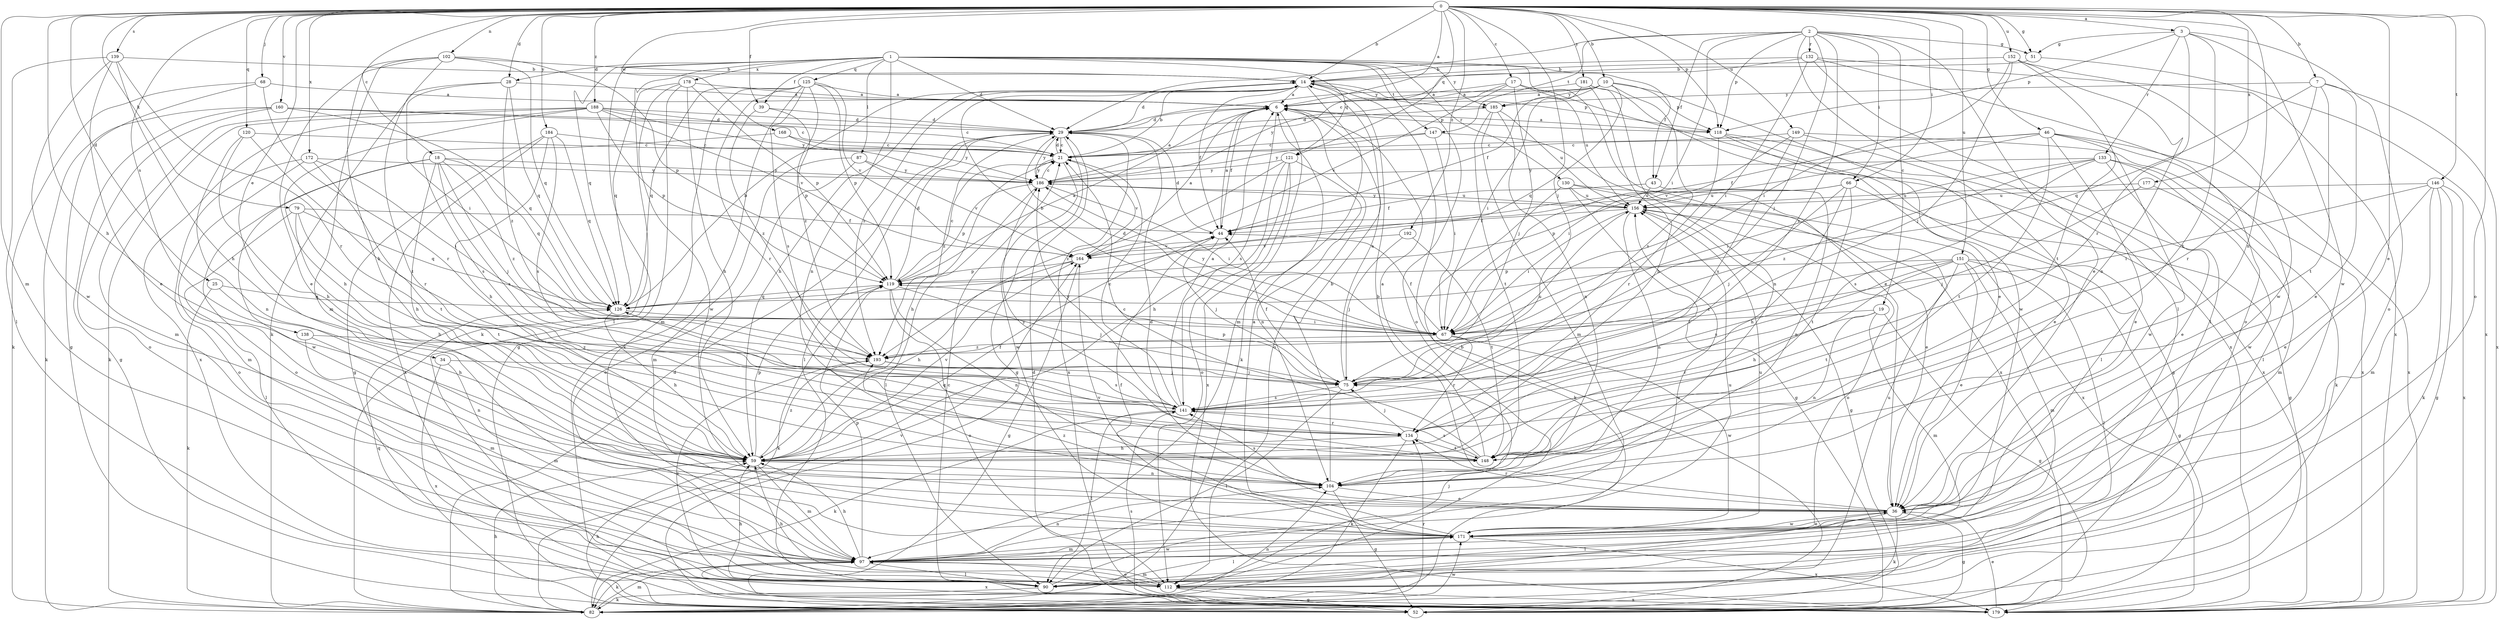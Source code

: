 strict digraph  {
0;
1;
2;
3;
6;
7;
10;
14;
17;
18;
19;
21;
25;
28;
29;
34;
36;
39;
43;
44;
46;
51;
52;
59;
66;
67;
68;
75;
79;
82;
87;
90;
97;
102;
104;
112;
118;
119;
120;
121;
125;
126;
130;
132;
133;
134;
138;
139;
141;
146;
147;
148;
149;
151;
152;
156;
160;
164;
168;
171;
172;
177;
178;
179;
181;
184;
185;
186;
188;
192;
193;
0 -> 3  [label=a];
0 -> 6  [label=a];
0 -> 7  [label=b];
0 -> 10  [label=b];
0 -> 14  [label=b];
0 -> 17  [label=c];
0 -> 18  [label=c];
0 -> 25  [label=d];
0 -> 28  [label=d];
0 -> 34  [label=e];
0 -> 36  [label=e];
0 -> 39  [label=f];
0 -> 46  [label=g];
0 -> 51  [label=g];
0 -> 59  [label=h];
0 -> 66  [label=i];
0 -> 68  [label=j];
0 -> 75  [label=j];
0 -> 79  [label=k];
0 -> 97  [label=m];
0 -> 102  [label=n];
0 -> 104  [label=n];
0 -> 112  [label=o];
0 -> 118  [label=p];
0 -> 120  [label=q];
0 -> 121  [label=q];
0 -> 138  [label=s];
0 -> 139  [label=s];
0 -> 146  [label=t];
0 -> 149  [label=u];
0 -> 151  [label=u];
0 -> 152  [label=u];
0 -> 160  [label=v];
0 -> 168  [label=w];
0 -> 172  [label=x];
0 -> 177  [label=x];
0 -> 181  [label=y];
0 -> 184  [label=y];
0 -> 188  [label=z];
0 -> 192  [label=z];
1 -> 28  [label=d];
1 -> 29  [label=d];
1 -> 36  [label=e];
1 -> 39  [label=f];
1 -> 43  [label=f];
1 -> 82  [label=k];
1 -> 87  [label=l];
1 -> 90  [label=l];
1 -> 104  [label=n];
1 -> 112  [label=o];
1 -> 121  [label=q];
1 -> 125  [label=q];
1 -> 126  [label=q];
1 -> 130  [label=r];
1 -> 147  [label=t];
1 -> 178  [label=x];
1 -> 185  [label=y];
2 -> 19  [label=c];
2 -> 29  [label=d];
2 -> 36  [label=e];
2 -> 43  [label=f];
2 -> 51  [label=g];
2 -> 66  [label=i];
2 -> 67  [label=i];
2 -> 75  [label=j];
2 -> 90  [label=l];
2 -> 118  [label=p];
2 -> 132  [label=r];
2 -> 141  [label=s];
2 -> 147  [label=t];
3 -> 51  [label=g];
3 -> 112  [label=o];
3 -> 118  [label=p];
3 -> 133  [label=r];
3 -> 134  [label=r];
3 -> 148  [label=t];
3 -> 171  [label=w];
6 -> 29  [label=d];
6 -> 44  [label=f];
6 -> 82  [label=k];
6 -> 112  [label=o];
6 -> 118  [label=p];
6 -> 141  [label=s];
7 -> 36  [label=e];
7 -> 126  [label=q];
7 -> 134  [label=r];
7 -> 148  [label=t];
7 -> 179  [label=x];
7 -> 185  [label=y];
10 -> 6  [label=a];
10 -> 29  [label=d];
10 -> 36  [label=e];
10 -> 44  [label=f];
10 -> 118  [label=p];
10 -> 126  [label=q];
10 -> 141  [label=s];
10 -> 185  [label=y];
14 -> 6  [label=a];
14 -> 29  [label=d];
14 -> 44  [label=f];
14 -> 59  [label=h];
14 -> 97  [label=m];
14 -> 118  [label=p];
14 -> 185  [label=y];
14 -> 193  [label=z];
17 -> 6  [label=a];
17 -> 75  [label=j];
17 -> 156  [label=u];
17 -> 164  [label=v];
17 -> 179  [label=x];
17 -> 186  [label=y];
18 -> 59  [label=h];
18 -> 75  [label=j];
18 -> 112  [label=o];
18 -> 126  [label=q];
18 -> 141  [label=s];
18 -> 171  [label=w];
18 -> 186  [label=y];
18 -> 193  [label=z];
19 -> 52  [label=g];
19 -> 67  [label=i];
19 -> 97  [label=m];
19 -> 104  [label=n];
19 -> 134  [label=r];
21 -> 14  [label=b];
21 -> 29  [label=d];
21 -> 59  [label=h];
21 -> 164  [label=v];
21 -> 171  [label=w];
21 -> 186  [label=y];
25 -> 59  [label=h];
25 -> 82  [label=k];
25 -> 126  [label=q];
28 -> 6  [label=a];
28 -> 67  [label=i];
28 -> 126  [label=q];
28 -> 148  [label=t];
28 -> 193  [label=z];
29 -> 21  [label=c];
29 -> 52  [label=g];
29 -> 90  [label=l];
29 -> 179  [label=x];
29 -> 186  [label=y];
29 -> 193  [label=z];
34 -> 75  [label=j];
34 -> 97  [label=m];
34 -> 179  [label=x];
36 -> 14  [label=b];
36 -> 29  [label=d];
36 -> 52  [label=g];
36 -> 82  [label=k];
36 -> 90  [label=l];
36 -> 134  [label=r];
36 -> 171  [label=w];
36 -> 193  [label=z];
39 -> 29  [label=d];
39 -> 119  [label=p];
39 -> 193  [label=z];
43 -> 44  [label=f];
43 -> 104  [label=n];
43 -> 156  [label=u];
44 -> 6  [label=a];
44 -> 29  [label=d];
44 -> 75  [label=j];
44 -> 164  [label=v];
46 -> 21  [label=c];
46 -> 36  [label=e];
46 -> 44  [label=f];
46 -> 90  [label=l];
46 -> 148  [label=t];
46 -> 164  [label=v];
46 -> 171  [label=w];
46 -> 179  [label=x];
51 -> 14  [label=b];
51 -> 179  [label=x];
52 -> 14  [label=b];
52 -> 59  [label=h];
52 -> 141  [label=s];
59 -> 44  [label=f];
59 -> 97  [label=m];
59 -> 104  [label=n];
59 -> 119  [label=p];
59 -> 164  [label=v];
59 -> 193  [label=z];
66 -> 52  [label=g];
66 -> 59  [label=h];
66 -> 75  [label=j];
66 -> 119  [label=p];
66 -> 148  [label=t];
66 -> 156  [label=u];
67 -> 14  [label=b];
67 -> 29  [label=d];
67 -> 44  [label=f];
67 -> 134  [label=r];
67 -> 171  [label=w];
67 -> 186  [label=y];
67 -> 193  [label=z];
68 -> 6  [label=a];
68 -> 52  [label=g];
68 -> 82  [label=k];
68 -> 134  [label=r];
75 -> 6  [label=a];
75 -> 44  [label=f];
75 -> 90  [label=l];
75 -> 119  [label=p];
75 -> 141  [label=s];
75 -> 156  [label=u];
79 -> 44  [label=f];
79 -> 59  [label=h];
79 -> 90  [label=l];
79 -> 126  [label=q];
79 -> 148  [label=t];
82 -> 29  [label=d];
82 -> 59  [label=h];
82 -> 97  [label=m];
82 -> 104  [label=n];
82 -> 134  [label=r];
82 -> 164  [label=v];
82 -> 171  [label=w];
87 -> 97  [label=m];
87 -> 112  [label=o];
87 -> 164  [label=v];
87 -> 186  [label=y];
90 -> 59  [label=h];
90 -> 82  [label=k];
90 -> 126  [label=q];
90 -> 156  [label=u];
90 -> 193  [label=z];
97 -> 59  [label=h];
97 -> 82  [label=k];
97 -> 90  [label=l];
97 -> 104  [label=n];
97 -> 112  [label=o];
97 -> 119  [label=p];
97 -> 156  [label=u];
97 -> 171  [label=w];
97 -> 179  [label=x];
102 -> 14  [label=b];
102 -> 36  [label=e];
102 -> 59  [label=h];
102 -> 82  [label=k];
102 -> 97  [label=m];
102 -> 119  [label=p];
102 -> 126  [label=q];
104 -> 14  [label=b];
104 -> 36  [label=e];
104 -> 52  [label=g];
104 -> 141  [label=s];
112 -> 52  [label=g];
112 -> 59  [label=h];
112 -> 75  [label=j];
112 -> 97  [label=m];
112 -> 156  [label=u];
112 -> 179  [label=x];
118 -> 6  [label=a];
118 -> 52  [label=g];
118 -> 90  [label=l];
118 -> 134  [label=r];
118 -> 179  [label=x];
119 -> 6  [label=a];
119 -> 21  [label=c];
119 -> 29  [label=d];
119 -> 75  [label=j];
119 -> 82  [label=k];
119 -> 104  [label=n];
119 -> 112  [label=o];
119 -> 126  [label=q];
120 -> 21  [label=c];
120 -> 59  [label=h];
120 -> 104  [label=n];
120 -> 134  [label=r];
121 -> 59  [label=h];
121 -> 104  [label=n];
121 -> 112  [label=o];
121 -> 179  [label=x];
121 -> 186  [label=y];
121 -> 193  [label=z];
125 -> 6  [label=a];
125 -> 97  [label=m];
125 -> 119  [label=p];
125 -> 126  [label=q];
125 -> 134  [label=r];
125 -> 141  [label=s];
125 -> 164  [label=v];
125 -> 179  [label=x];
125 -> 193  [label=z];
126 -> 14  [label=b];
126 -> 59  [label=h];
126 -> 67  [label=i];
130 -> 36  [label=e];
130 -> 52  [label=g];
130 -> 82  [label=k];
130 -> 156  [label=u];
130 -> 179  [label=x];
132 -> 14  [label=b];
132 -> 21  [label=c];
132 -> 67  [label=i];
132 -> 90  [label=l];
132 -> 112  [label=o];
132 -> 179  [label=x];
133 -> 36  [label=e];
133 -> 67  [label=i];
133 -> 82  [label=k];
133 -> 141  [label=s];
133 -> 171  [label=w];
133 -> 186  [label=y];
133 -> 193  [label=z];
134 -> 59  [label=h];
134 -> 75  [label=j];
134 -> 82  [label=k];
134 -> 148  [label=t];
138 -> 97  [label=m];
138 -> 104  [label=n];
138 -> 193  [label=z];
139 -> 14  [label=b];
139 -> 36  [label=e];
139 -> 59  [label=h];
139 -> 90  [label=l];
139 -> 134  [label=r];
139 -> 171  [label=w];
141 -> 6  [label=a];
141 -> 21  [label=c];
141 -> 82  [label=k];
141 -> 90  [label=l];
141 -> 134  [label=r];
141 -> 186  [label=y];
146 -> 36  [label=e];
146 -> 52  [label=g];
146 -> 67  [label=i];
146 -> 82  [label=k];
146 -> 97  [label=m];
146 -> 156  [label=u];
146 -> 179  [label=x];
147 -> 21  [label=c];
147 -> 67  [label=i];
147 -> 179  [label=x];
147 -> 186  [label=y];
148 -> 6  [label=a];
148 -> 21  [label=c];
148 -> 126  [label=q];
148 -> 141  [label=s];
148 -> 186  [label=y];
149 -> 21  [label=c];
149 -> 36  [label=e];
149 -> 67  [label=i];
149 -> 141  [label=s];
149 -> 179  [label=x];
151 -> 36  [label=e];
151 -> 52  [label=g];
151 -> 59  [label=h];
151 -> 90  [label=l];
151 -> 97  [label=m];
151 -> 119  [label=p];
151 -> 141  [label=s];
151 -> 148  [label=t];
151 -> 193  [label=z];
152 -> 14  [label=b];
152 -> 67  [label=i];
152 -> 75  [label=j];
152 -> 104  [label=n];
152 -> 148  [label=t];
152 -> 171  [label=w];
156 -> 44  [label=f];
156 -> 52  [label=g];
156 -> 67  [label=i];
156 -> 104  [label=n];
156 -> 112  [label=o];
156 -> 186  [label=y];
160 -> 21  [label=c];
160 -> 29  [label=d];
160 -> 52  [label=g];
160 -> 82  [label=k];
160 -> 112  [label=o];
160 -> 126  [label=q];
164 -> 6  [label=a];
164 -> 52  [label=g];
164 -> 59  [label=h];
164 -> 119  [label=p];
168 -> 21  [label=c];
168 -> 141  [label=s];
168 -> 186  [label=y];
171 -> 6  [label=a];
171 -> 36  [label=e];
171 -> 44  [label=f];
171 -> 90  [label=l];
171 -> 97  [label=m];
171 -> 156  [label=u];
171 -> 164  [label=v];
171 -> 179  [label=x];
172 -> 67  [label=i];
172 -> 97  [label=m];
172 -> 112  [label=o];
172 -> 148  [label=t];
172 -> 186  [label=y];
177 -> 75  [label=j];
177 -> 97  [label=m];
177 -> 156  [label=u];
178 -> 6  [label=a];
178 -> 52  [label=g];
178 -> 59  [label=h];
178 -> 119  [label=p];
178 -> 126  [label=q];
178 -> 171  [label=w];
179 -> 21  [label=c];
179 -> 29  [label=d];
179 -> 36  [label=e];
181 -> 6  [label=a];
181 -> 59  [label=h];
181 -> 67  [label=i];
181 -> 104  [label=n];
181 -> 171  [label=w];
184 -> 21  [label=c];
184 -> 52  [label=g];
184 -> 59  [label=h];
184 -> 126  [label=q];
184 -> 141  [label=s];
184 -> 179  [label=x];
185 -> 29  [label=d];
185 -> 97  [label=m];
185 -> 104  [label=n];
185 -> 148  [label=t];
185 -> 156  [label=u];
186 -> 6  [label=a];
186 -> 21  [label=c];
186 -> 67  [label=i];
186 -> 90  [label=l];
186 -> 119  [label=p];
186 -> 156  [label=u];
188 -> 21  [label=c];
188 -> 29  [label=d];
188 -> 59  [label=h];
188 -> 82  [label=k];
188 -> 97  [label=m];
188 -> 119  [label=p];
188 -> 164  [label=v];
188 -> 179  [label=x];
188 -> 186  [label=y];
192 -> 75  [label=j];
192 -> 148  [label=t];
192 -> 164  [label=v];
193 -> 75  [label=j];
193 -> 141  [label=s];
}
